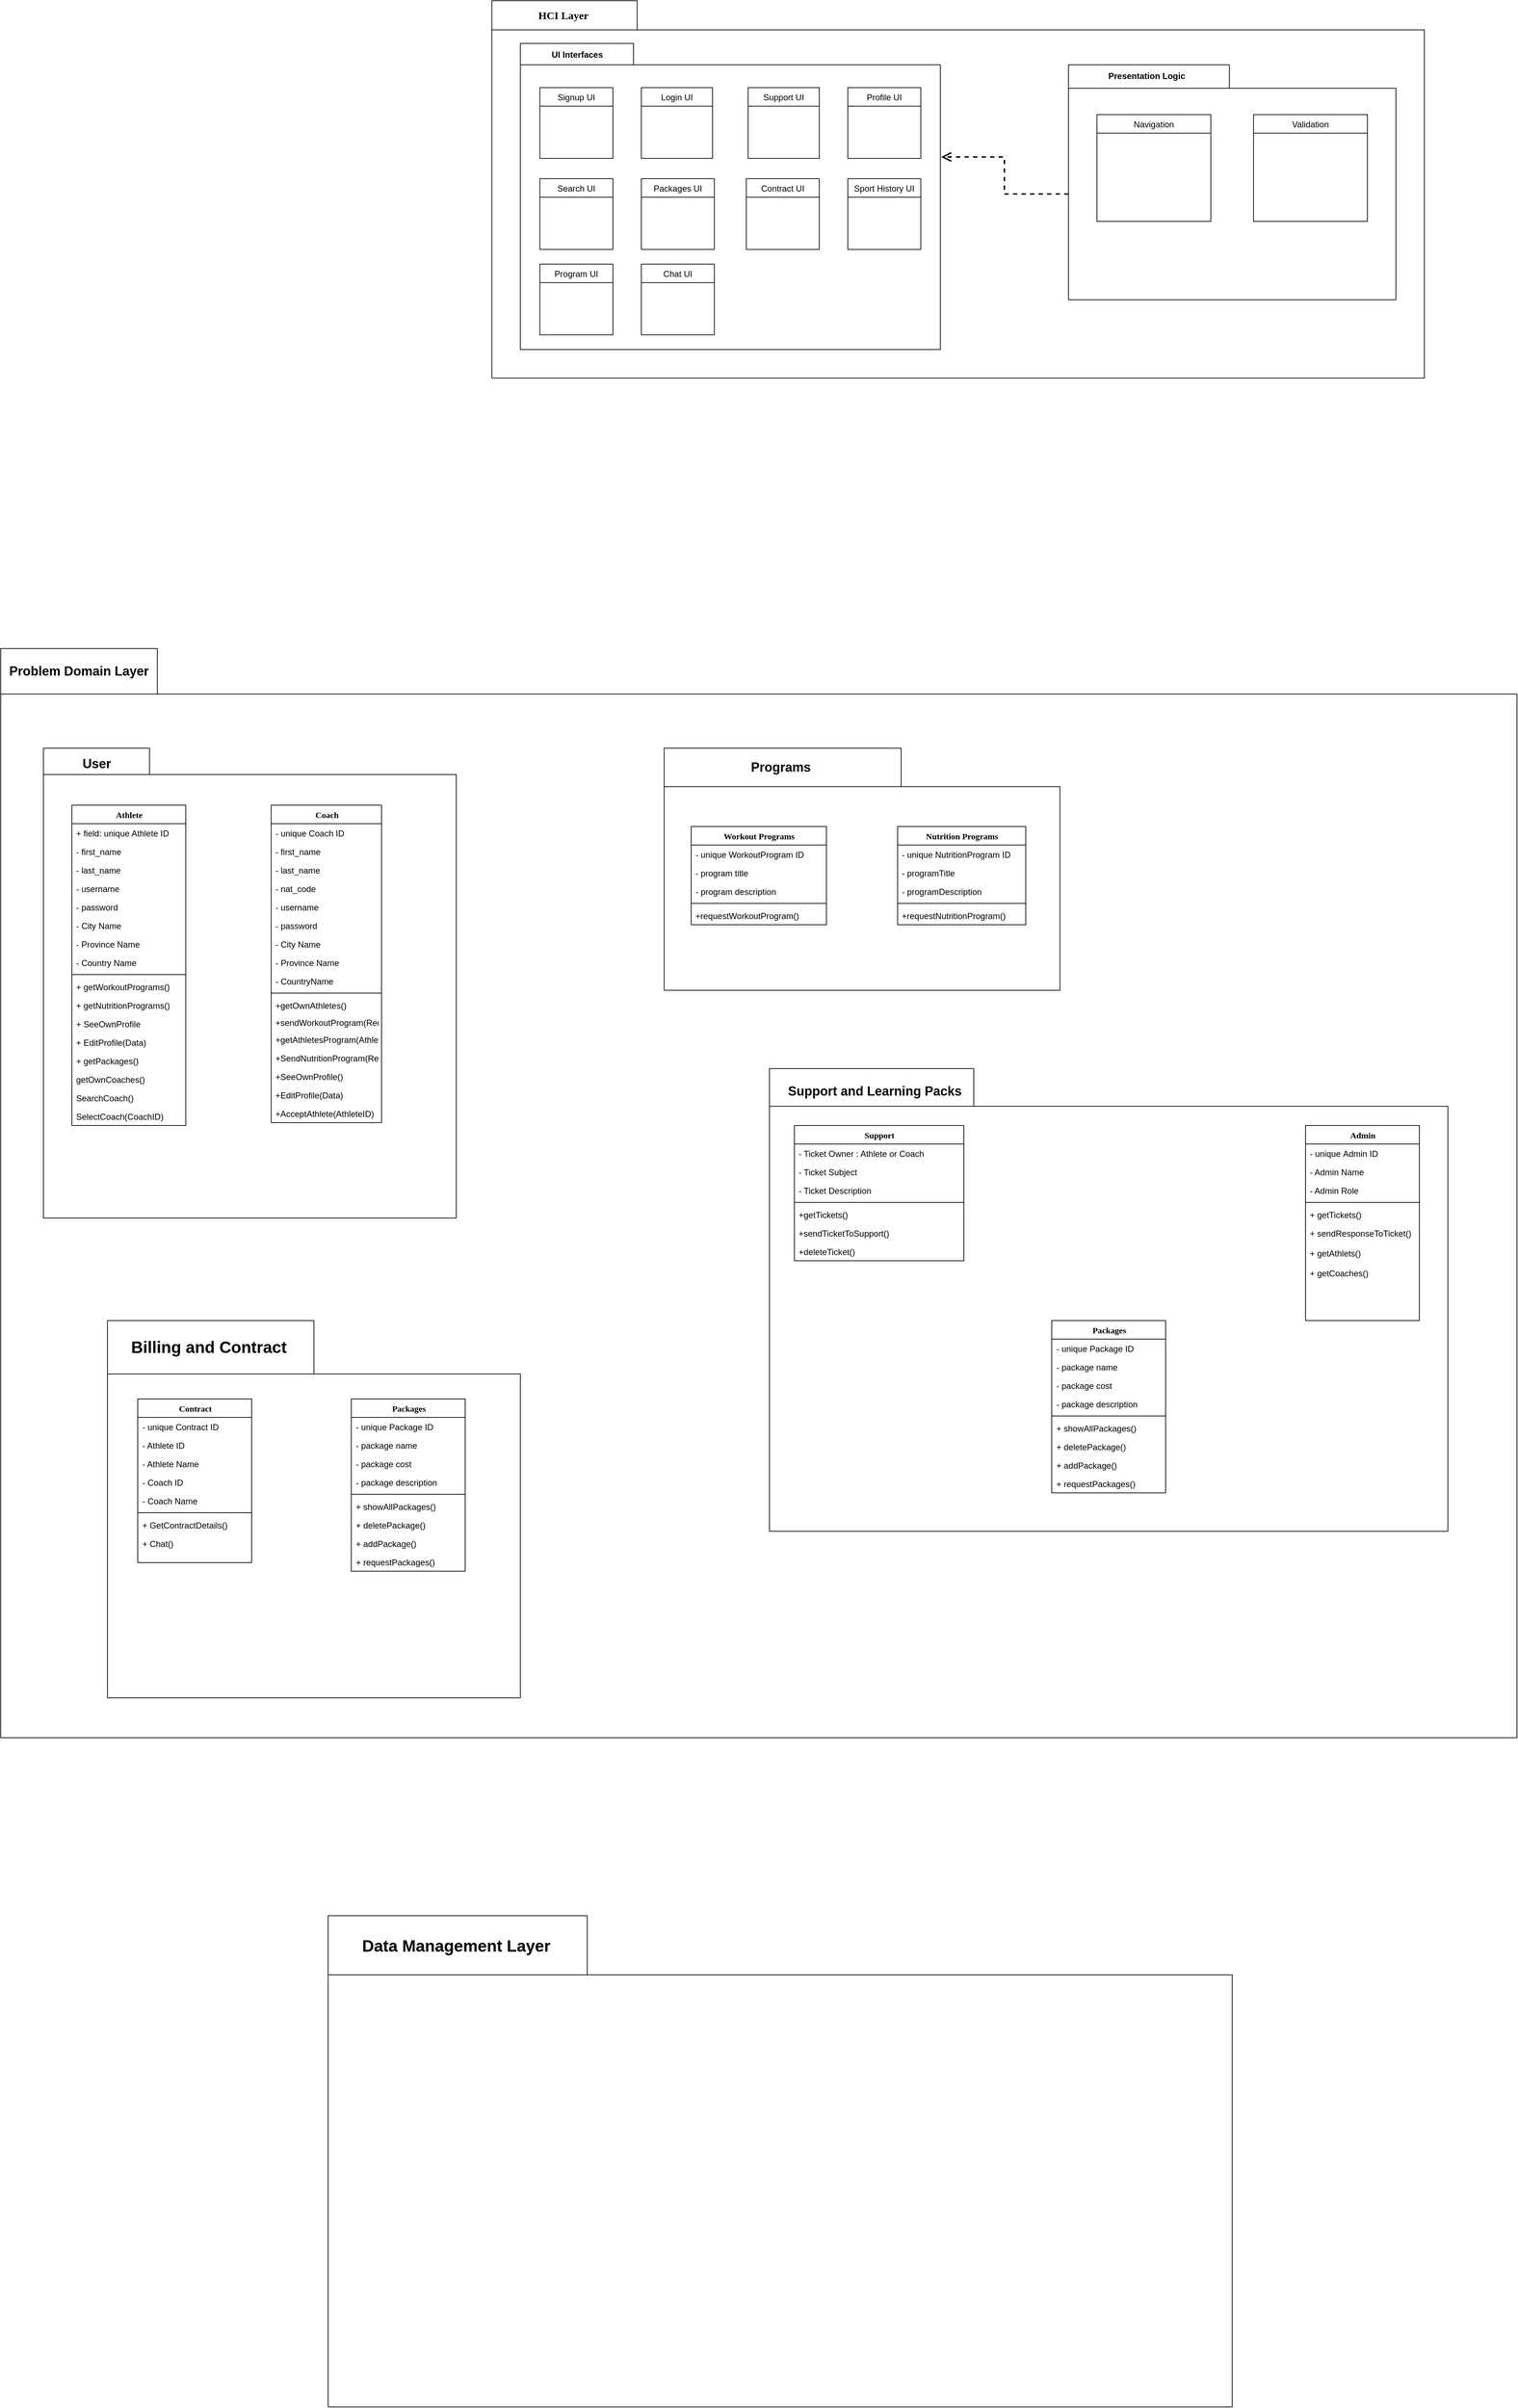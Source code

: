 <mxfile version="12.5.8" type="github">
  <diagram name="Page-1" id="b5b7bab2-c9e2-2cf4-8b2a-24fd1a2a6d21">
    <mxGraphModel dx="2076" dy="2265" grid="1" gridSize="10" guides="1" tooltips="1" connect="1" arrows="1" fold="1" page="1" pageScale="1" pageWidth="827" pageHeight="1169" background="#ffffff" math="0" shadow="0">
      <root>
        <mxCell id="0"/>
        <mxCell id="1" parent="0"/>
        <mxCell id="tYp6Sg9qTfao6b7lQUXx-10" value="" style="group" parent="1" vertex="1" connectable="0">
          <mxGeometry x="760" y="-250" width="590" height="430" as="geometry"/>
        </mxCell>
        <mxCell id="tYp6Sg9qTfao6b7lQUXx-4" value="" style="shape=folder;fontStyle=1;spacingTop=10;tabWidth=159;tabHeight=30;tabPosition=left;html=1;" parent="tYp6Sg9qTfao6b7lQUXx-10" vertex="1">
          <mxGeometry width="590" height="430" as="geometry"/>
        </mxCell>
        <mxCell id="tYp6Sg9qTfao6b7lQUXx-9" value="UI Interfaces" style="text;align=center;fontStyle=1;verticalAlign=middle;spacingLeft=3;spacingRight=3;strokeColor=none;rotatable=0;points=[[0,0.5],[1,0.5]];portConstraint=eastwest;" parent="tYp6Sg9qTfao6b7lQUXx-10" vertex="1">
          <mxGeometry width="160" height="30" as="geometry"/>
        </mxCell>
        <mxCell id="tYp6Sg9qTfao6b7lQUXx-32" value="Signup UI" style="swimlane;fontStyle=0;childLayout=stackLayout;horizontal=1;startSize=26;fillColor=none;horizontalStack=0;resizeParent=1;resizeParentMax=0;resizeLast=0;collapsible=1;marginBottom=0;" parent="tYp6Sg9qTfao6b7lQUXx-10" vertex="1">
          <mxGeometry x="27.44" y="62.121" width="102.56" height="99.394" as="geometry">
            <mxRectangle x="20" y="50" width="90" height="26" as="alternateBounds"/>
          </mxGeometry>
        </mxCell>
        <mxCell id="tYp6Sg9qTfao6b7lQUXx-38" value="Login UI" style="swimlane;fontStyle=0;childLayout=stackLayout;horizontal=1;startSize=26;fillColor=none;horizontalStack=0;resizeParent=1;resizeParentMax=0;resizeLast=0;collapsible=1;marginBottom=0;" parent="tYp6Sg9qTfao6b7lQUXx-10" vertex="1">
          <mxGeometry x="170" y="62.121" width="100" height="99.394" as="geometry">
            <mxRectangle x="20" y="50" width="90" height="26" as="alternateBounds"/>
          </mxGeometry>
        </mxCell>
        <mxCell id="tYp6Sg9qTfao6b7lQUXx-39" value="Profile UI" style="swimlane;fontStyle=0;childLayout=stackLayout;horizontal=1;startSize=26;fillColor=none;horizontalStack=0;resizeParent=1;resizeParentMax=0;resizeLast=0;collapsible=1;marginBottom=0;" parent="tYp6Sg9qTfao6b7lQUXx-10" vertex="1">
          <mxGeometry x="460" y="62.121" width="102.56" height="99.394" as="geometry">
            <mxRectangle x="20" y="50" width="90" height="26" as="alternateBounds"/>
          </mxGeometry>
        </mxCell>
        <mxCell id="tYp6Sg9qTfao6b7lQUXx-40" value="Support UI" style="swimlane;fontStyle=0;childLayout=stackLayout;horizontal=1;startSize=26;fillColor=none;horizontalStack=0;resizeParent=1;resizeParentMax=0;resizeLast=0;collapsible=1;marginBottom=0;" parent="tYp6Sg9qTfao6b7lQUXx-10" vertex="1">
          <mxGeometry x="320" y="62.121" width="100" height="99.394" as="geometry">
            <mxRectangle x="20" y="50" width="90" height="26" as="alternateBounds"/>
          </mxGeometry>
        </mxCell>
        <mxCell id="tYp6Sg9qTfao6b7lQUXx-42" value="Search UI" style="swimlane;fontStyle=0;childLayout=stackLayout;horizontal=1;startSize=26;fillColor=none;horizontalStack=0;resizeParent=1;resizeParentMax=0;resizeLast=0;collapsible=1;marginBottom=0;" parent="tYp6Sg9qTfao6b7lQUXx-10" vertex="1">
          <mxGeometry x="27.44" y="190.002" width="102.56" height="99.394" as="geometry">
            <mxRectangle x="20" y="50" width="90" height="26" as="alternateBounds"/>
          </mxGeometry>
        </mxCell>
        <mxCell id="tYp6Sg9qTfao6b7lQUXx-43" value="Packages UI" style="swimlane;fontStyle=0;childLayout=stackLayout;horizontal=1;startSize=26;fillColor=none;horizontalStack=0;resizeParent=1;resizeParentMax=0;resizeLast=0;collapsible=1;marginBottom=0;" parent="tYp6Sg9qTfao6b7lQUXx-10" vertex="1">
          <mxGeometry x="170" y="190.002" width="102.56" height="99.394" as="geometry">
            <mxRectangle x="20" y="50" width="90" height="26" as="alternateBounds"/>
          </mxGeometry>
        </mxCell>
        <mxCell id="tYp6Sg9qTfao6b7lQUXx-50" value="Contract UI" style="swimlane;fontStyle=0;childLayout=stackLayout;horizontal=1;startSize=26;fillColor=none;horizontalStack=0;resizeParent=1;resizeParentMax=0;resizeLast=0;collapsible=1;marginBottom=0;" parent="tYp6Sg9qTfao6b7lQUXx-10" vertex="1">
          <mxGeometry x="317.44" y="190.002" width="102.56" height="99.394" as="geometry">
            <mxRectangle x="20" y="50" width="90" height="26" as="alternateBounds"/>
          </mxGeometry>
        </mxCell>
        <mxCell id="tYp6Sg9qTfao6b7lQUXx-52" value="Sport History UI" style="swimlane;fontStyle=0;childLayout=stackLayout;horizontal=1;startSize=26;fillColor=none;horizontalStack=0;resizeParent=1;resizeParentMax=0;resizeLast=0;collapsible=1;marginBottom=0;" parent="tYp6Sg9qTfao6b7lQUXx-10" vertex="1">
          <mxGeometry x="460" y="190.002" width="102.56" height="99.394" as="geometry">
            <mxRectangle x="20" y="50" width="90" height="26" as="alternateBounds"/>
          </mxGeometry>
        </mxCell>
        <mxCell id="LJv96EUOWv_tqTswNUqL-1" value="Program UI" style="swimlane;fontStyle=0;childLayout=stackLayout;horizontal=1;startSize=26;fillColor=none;horizontalStack=0;resizeParent=1;resizeParentMax=0;resizeLast=0;collapsible=1;marginBottom=0;" vertex="1" parent="tYp6Sg9qTfao6b7lQUXx-10">
          <mxGeometry x="27.44" y="310.002" width="102.56" height="99.394" as="geometry">
            <mxRectangle x="20" y="50" width="90" height="26" as="alternateBounds"/>
          </mxGeometry>
        </mxCell>
        <mxCell id="LJv96EUOWv_tqTswNUqL-2" value="Chat UI" style="swimlane;fontStyle=0;childLayout=stackLayout;horizontal=1;startSize=26;fillColor=none;horizontalStack=0;resizeParent=1;resizeParentMax=0;resizeLast=0;collapsible=1;marginBottom=0;" vertex="1" parent="tYp6Sg9qTfao6b7lQUXx-10">
          <mxGeometry x="170.0" y="310.002" width="102.56" height="99.394" as="geometry">
            <mxRectangle x="20" y="50" width="90" height="26" as="alternateBounds"/>
          </mxGeometry>
        </mxCell>
        <mxCell id="tYp6Sg9qTfao6b7lQUXx-46" value="" style="group" parent="1" vertex="1" connectable="0">
          <mxGeometry x="1530" y="-220" width="460" height="330" as="geometry"/>
        </mxCell>
        <mxCell id="tYp6Sg9qTfao6b7lQUXx-5" value="" style="shape=folder;fontStyle=1;spacingTop=10;tabWidth=226;tabHeight=33;tabPosition=left;html=1;" parent="tYp6Sg9qTfao6b7lQUXx-46" vertex="1">
          <mxGeometry width="460.0" height="330" as="geometry"/>
        </mxCell>
        <mxCell id="tYp6Sg9qTfao6b7lQUXx-45" value="Presentation Logic" style="text;align=center;fontStyle=1;verticalAlign=middle;spacingLeft=3;spacingRight=3;strokeColor=none;rotatable=0;points=[[0,0.5],[1,0.5]];portConstraint=eastwest;" parent="tYp6Sg9qTfao6b7lQUXx-46" vertex="1">
          <mxGeometry width="220" height="30" as="geometry"/>
        </mxCell>
        <mxCell id="tYp6Sg9qTfao6b7lQUXx-53" value="Navigation" style="swimlane;fontStyle=0;childLayout=stackLayout;horizontal=1;startSize=26;fillColor=none;horizontalStack=0;resizeParent=1;resizeParentMax=0;resizeLast=0;collapsible=1;marginBottom=0;" parent="tYp6Sg9qTfao6b7lQUXx-46" vertex="1">
          <mxGeometry x="40" y="70" width="160" height="150" as="geometry">
            <mxRectangle x="20" y="50" width="90" height="26" as="alternateBounds"/>
          </mxGeometry>
        </mxCell>
        <mxCell id="tYp6Sg9qTfao6b7lQUXx-54" value="Validation" style="swimlane;fontStyle=0;childLayout=stackLayout;horizontal=1;startSize=26;fillColor=none;horizontalStack=0;resizeParent=1;resizeParentMax=0;resizeLast=0;collapsible=1;marginBottom=0;" parent="tYp6Sg9qTfao6b7lQUXx-46" vertex="1">
          <mxGeometry x="260" y="70" width="160" height="150" as="geometry">
            <mxRectangle x="20" y="50" width="90" height="26" as="alternateBounds"/>
          </mxGeometry>
        </mxCell>
        <mxCell id="tYp6Sg9qTfao6b7lQUXx-49" style="edgeStyle=orthogonalEdgeStyle;rounded=0;orthogonalLoop=1;jettySize=auto;html=1;exitX=0;exitY=0;exitDx=0;exitDy=181.5;exitPerimeter=0;entryX=1.002;entryY=0.371;entryDx=0;entryDy=0;entryPerimeter=0;dashed=1;endArrow=open;endFill=0;endSize=10;strokeWidth=2;" parent="1" source="tYp6Sg9qTfao6b7lQUXx-5" target="tYp6Sg9qTfao6b7lQUXx-4" edge="1">
          <mxGeometry relative="1" as="geometry"/>
        </mxCell>
        <mxCell id="tYp6Sg9qTfao6b7lQUXx-55" value="" style="shape=folder;fontStyle=1;spacingTop=10;tabWidth=220;tabHeight=64;tabPosition=left;html=1;rounded=0;shadow=0;comic=0;labelBackgroundColor=none;strokeWidth=1;fillColor=none;fontFamily=Verdana;fontSize=10;align=center;" parent="1" vertex="1">
          <mxGeometry x="30" y="600" width="2130" height="1530" as="geometry"/>
        </mxCell>
        <mxCell id="tYp6Sg9qTfao6b7lQUXx-57" value="Problem Domain Layer" style="text;align=center;fontStyle=1;verticalAlign=middle;spacingLeft=3;spacingRight=3;strokeColor=none;rotatable=0;points=[[0,0.5],[1,0.5]];portConstraint=eastwest;fontSize=18;" parent="1" vertex="1">
          <mxGeometry x="30" y="600" width="220" height="60" as="geometry"/>
        </mxCell>
        <mxCell id="6e0c8c40b5770093-72" value="" style="shape=folder;fontStyle=1;spacingTop=10;tabWidth=204;tabHeight=41;tabPosition=left;html=1;rounded=0;shadow=0;comic=0;labelBackgroundColor=none;strokeWidth=1;fillColor=none;fontFamily=Verdana;fontSize=10;align=center;" parent="1" vertex="1">
          <mxGeometry x="720" y="-310" width="1310" height="530" as="geometry"/>
        </mxCell>
        <mxCell id="6e0c8c40b5770093-73" value="&lt;b&gt;&lt;font style=&quot;font-size: 15px&quot;&gt;HCI Layer&lt;/font&gt;&lt;/b&gt;" style="text;html=1;align=center;verticalAlign=top;spacingTop=-4;fontSize=10;fontFamily=Verdana" parent="1" vertex="1">
          <mxGeometry x="720" y="-300.667" width="200" height="28.0" as="geometry"/>
        </mxCell>
        <mxCell id="LJv96EUOWv_tqTswNUqL-40" value="" style="shape=folder;fontStyle=1;spacingTop=10;tabWidth=149;tabHeight=37;tabPosition=left;html=1;fontSize=18;" vertex="1" parent="1">
          <mxGeometry x="90" y="740" width="580" height="660" as="geometry"/>
        </mxCell>
        <mxCell id="LJv96EUOWv_tqTswNUqL-41" value="User" style="text;align=center;fontStyle=1;verticalAlign=middle;spacingLeft=3;spacingRight=3;strokeColor=none;rotatable=0;points=[[0,0.5],[1,0.5]];portConstraint=eastwest;fontSize=18;" vertex="1" parent="1">
          <mxGeometry x="90" y="740" width="150" height="40" as="geometry"/>
        </mxCell>
        <mxCell id="LJv96EUOWv_tqTswNUqL-42" value="Athlete" style="swimlane;html=1;fontStyle=1;align=center;verticalAlign=top;childLayout=stackLayout;horizontal=1;startSize=26;horizontalStack=0;resizeParent=1;resizeLast=0;collapsible=1;marginBottom=0;swimlaneFillColor=#ffffff;rounded=0;shadow=0;comic=0;labelBackgroundColor=none;strokeWidth=1;fillColor=none;fontFamily=Verdana;fontSize=12" vertex="1" parent="1">
          <mxGeometry x="130" y="820" width="160" height="450" as="geometry"/>
        </mxCell>
        <mxCell id="LJv96EUOWv_tqTswNUqL-43" value="+ field: unique Athlete ID" style="text;html=1;strokeColor=none;fillColor=none;align=left;verticalAlign=top;spacingLeft=4;spacingRight=4;whiteSpace=wrap;overflow=hidden;rotatable=0;points=[[0,0.5],[1,0.5]];portConstraint=eastwest;" vertex="1" parent="LJv96EUOWv_tqTswNUqL-42">
          <mxGeometry y="26" width="160" height="26" as="geometry"/>
        </mxCell>
        <mxCell id="LJv96EUOWv_tqTswNUqL-44" value="- first_name" style="text;html=1;strokeColor=none;fillColor=none;align=left;verticalAlign=top;spacingLeft=4;spacingRight=4;whiteSpace=wrap;overflow=hidden;rotatable=0;points=[[0,0.5],[1,0.5]];portConstraint=eastwest;" vertex="1" parent="LJv96EUOWv_tqTswNUqL-42">
          <mxGeometry y="52" width="160" height="26" as="geometry"/>
        </mxCell>
        <mxCell id="LJv96EUOWv_tqTswNUqL-45" value="- last_name" style="text;html=1;strokeColor=none;fillColor=none;align=left;verticalAlign=top;spacingLeft=4;spacingRight=4;whiteSpace=wrap;overflow=hidden;rotatable=0;points=[[0,0.5],[1,0.5]];portConstraint=eastwest;" vertex="1" parent="LJv96EUOWv_tqTswNUqL-42">
          <mxGeometry y="78" width="160" height="26" as="geometry"/>
        </mxCell>
        <mxCell id="LJv96EUOWv_tqTswNUqL-46" value="- username" style="text;html=1;strokeColor=none;fillColor=none;align=left;verticalAlign=top;spacingLeft=4;spacingRight=4;whiteSpace=wrap;overflow=hidden;rotatable=0;points=[[0,0.5],[1,0.5]];portConstraint=eastwest;" vertex="1" parent="LJv96EUOWv_tqTswNUqL-42">
          <mxGeometry y="104" width="160" height="26" as="geometry"/>
        </mxCell>
        <mxCell id="LJv96EUOWv_tqTswNUqL-47" value="- password" style="text;html=1;strokeColor=none;fillColor=none;align=left;verticalAlign=top;spacingLeft=4;spacingRight=4;whiteSpace=wrap;overflow=hidden;rotatable=0;points=[[0,0.5],[1,0.5]];portConstraint=eastwest;" vertex="1" parent="LJv96EUOWv_tqTswNUqL-42">
          <mxGeometry y="130" width="160" height="26" as="geometry"/>
        </mxCell>
        <mxCell id="LJv96EUOWv_tqTswNUqL-48" value="- City Name" style="text;html=1;strokeColor=none;fillColor=none;align=left;verticalAlign=top;spacingLeft=4;spacingRight=4;whiteSpace=wrap;overflow=hidden;rotatable=0;points=[[0,0.5],[1,0.5]];portConstraint=eastwest;" vertex="1" parent="LJv96EUOWv_tqTswNUqL-42">
          <mxGeometry y="156" width="160" height="26" as="geometry"/>
        </mxCell>
        <mxCell id="LJv96EUOWv_tqTswNUqL-49" value="- Province Name" style="text;html=1;strokeColor=none;fillColor=none;align=left;verticalAlign=top;spacingLeft=4;spacingRight=4;whiteSpace=wrap;overflow=hidden;rotatable=0;points=[[0,0.5],[1,0.5]];portConstraint=eastwest;" vertex="1" parent="LJv96EUOWv_tqTswNUqL-42">
          <mxGeometry y="182" width="160" height="26" as="geometry"/>
        </mxCell>
        <mxCell id="LJv96EUOWv_tqTswNUqL-50" value="- Country Name" style="text;html=1;strokeColor=none;fillColor=none;align=left;verticalAlign=top;spacingLeft=4;spacingRight=4;whiteSpace=wrap;overflow=hidden;rotatable=0;points=[[0,0.5],[1,0.5]];portConstraint=eastwest;" vertex="1" parent="LJv96EUOWv_tqTswNUqL-42">
          <mxGeometry y="208" width="160" height="26" as="geometry"/>
        </mxCell>
        <mxCell id="LJv96EUOWv_tqTswNUqL-51" value="" style="line;html=1;strokeWidth=1;fillColor=none;align=left;verticalAlign=middle;spacingTop=-1;spacingLeft=3;spacingRight=3;rotatable=0;labelPosition=right;points=[];portConstraint=eastwest;" vertex="1" parent="LJv96EUOWv_tqTswNUqL-42">
          <mxGeometry y="234" width="160" height="8" as="geometry"/>
        </mxCell>
        <mxCell id="LJv96EUOWv_tqTswNUqL-52" value="+ getWorkoutPrograms()" style="text;html=1;strokeColor=none;fillColor=none;align=left;verticalAlign=top;spacingLeft=4;spacingRight=4;whiteSpace=wrap;overflow=hidden;rotatable=0;points=[[0,0.5],[1,0.5]];portConstraint=eastwest;" vertex="1" parent="LJv96EUOWv_tqTswNUqL-42">
          <mxGeometry y="242" width="160" height="26" as="geometry"/>
        </mxCell>
        <mxCell id="LJv96EUOWv_tqTswNUqL-53" value="+ getNutritionPrograms()" style="text;html=1;strokeColor=none;fillColor=none;align=left;verticalAlign=top;spacingLeft=4;spacingRight=4;whiteSpace=wrap;overflow=hidden;rotatable=0;points=[[0,0.5],[1,0.5]];portConstraint=eastwest;" vertex="1" parent="LJv96EUOWv_tqTswNUqL-42">
          <mxGeometry y="268" width="160" height="26" as="geometry"/>
        </mxCell>
        <mxCell id="LJv96EUOWv_tqTswNUqL-54" value="+ SeeOwnProfile" style="text;html=1;strokeColor=none;fillColor=none;align=left;verticalAlign=top;spacingLeft=4;spacingRight=4;whiteSpace=wrap;overflow=hidden;rotatable=0;points=[[0,0.5],[1,0.5]];portConstraint=eastwest;" vertex="1" parent="LJv96EUOWv_tqTswNUqL-42">
          <mxGeometry y="294" width="160" height="26" as="geometry"/>
        </mxCell>
        <mxCell id="LJv96EUOWv_tqTswNUqL-55" value="+ EditProfile(Data)" style="text;html=1;strokeColor=none;fillColor=none;align=left;verticalAlign=top;spacingLeft=4;spacingRight=4;whiteSpace=wrap;overflow=hidden;rotatable=0;points=[[0,0.5],[1,0.5]];portConstraint=eastwest;" vertex="1" parent="LJv96EUOWv_tqTswNUqL-42">
          <mxGeometry y="320" width="160" height="26" as="geometry"/>
        </mxCell>
        <mxCell id="LJv96EUOWv_tqTswNUqL-56" value="+ getPackages()" style="text;html=1;strokeColor=none;fillColor=none;align=left;verticalAlign=top;spacingLeft=4;spacingRight=4;whiteSpace=wrap;overflow=hidden;rotatable=0;points=[[0,0.5],[1,0.5]];portConstraint=eastwest;" vertex="1" parent="LJv96EUOWv_tqTswNUqL-42">
          <mxGeometry y="346" width="160" height="26" as="geometry"/>
        </mxCell>
        <mxCell id="LJv96EUOWv_tqTswNUqL-57" value="getOwnCoaches()" style="text;html=1;strokeColor=none;fillColor=none;align=left;verticalAlign=top;spacingLeft=4;spacingRight=4;whiteSpace=wrap;overflow=hidden;rotatable=0;points=[[0,0.5],[1,0.5]];portConstraint=eastwest;" vertex="1" parent="LJv96EUOWv_tqTswNUqL-42">
          <mxGeometry y="372" width="160" height="26" as="geometry"/>
        </mxCell>
        <mxCell id="LJv96EUOWv_tqTswNUqL-58" value="SearchCoach()" style="text;html=1;strokeColor=none;fillColor=none;align=left;verticalAlign=top;spacingLeft=4;spacingRight=4;whiteSpace=wrap;overflow=hidden;rotatable=0;points=[[0,0.5],[1,0.5]];portConstraint=eastwest;" vertex="1" parent="LJv96EUOWv_tqTswNUqL-42">
          <mxGeometry y="398" width="160" height="26" as="geometry"/>
        </mxCell>
        <mxCell id="LJv96EUOWv_tqTswNUqL-59" value="SelectCoach(CoachID)" style="text;html=1;strokeColor=none;fillColor=none;align=left;verticalAlign=top;spacingLeft=4;spacingRight=4;whiteSpace=wrap;overflow=hidden;rotatable=0;points=[[0,0.5],[1,0.5]];portConstraint=eastwest;" vertex="1" parent="LJv96EUOWv_tqTswNUqL-42">
          <mxGeometry y="424" width="160" height="26" as="geometry"/>
        </mxCell>
        <mxCell id="LJv96EUOWv_tqTswNUqL-60" value="Coach" style="swimlane;html=1;fontStyle=1;align=center;verticalAlign=top;childLayout=stackLayout;horizontal=1;startSize=26;horizontalStack=0;resizeParent=1;resizeLast=0;collapsible=1;marginBottom=0;swimlaneFillColor=#ffffff;rounded=0;shadow=0;comic=0;labelBackgroundColor=none;strokeWidth=1;fillColor=none;fontFamily=Verdana;fontSize=12" vertex="1" parent="1">
          <mxGeometry x="410" y="820" width="155" height="446" as="geometry"/>
        </mxCell>
        <mxCell id="LJv96EUOWv_tqTswNUqL-61" value="- unique Coach ID" style="text;html=1;strokeColor=none;fillColor=none;align=left;verticalAlign=top;spacingLeft=4;spacingRight=4;whiteSpace=wrap;overflow=hidden;rotatable=0;points=[[0,0.5],[1,0.5]];portConstraint=eastwest;" vertex="1" parent="LJv96EUOWv_tqTswNUqL-60">
          <mxGeometry y="26" width="155" height="26" as="geometry"/>
        </mxCell>
        <mxCell id="LJv96EUOWv_tqTswNUqL-62" value="- first_name" style="text;html=1;strokeColor=none;fillColor=none;align=left;verticalAlign=top;spacingLeft=4;spacingRight=4;whiteSpace=wrap;overflow=hidden;rotatable=0;points=[[0,0.5],[1,0.5]];portConstraint=eastwest;" vertex="1" parent="LJv96EUOWv_tqTswNUqL-60">
          <mxGeometry y="52" width="155" height="26" as="geometry"/>
        </mxCell>
        <mxCell id="LJv96EUOWv_tqTswNUqL-63" value="- last_name" style="text;html=1;strokeColor=none;fillColor=none;align=left;verticalAlign=top;spacingLeft=4;spacingRight=4;whiteSpace=wrap;overflow=hidden;rotatable=0;points=[[0,0.5],[1,0.5]];portConstraint=eastwest;" vertex="1" parent="LJv96EUOWv_tqTswNUqL-60">
          <mxGeometry y="78" width="155" height="26" as="geometry"/>
        </mxCell>
        <mxCell id="LJv96EUOWv_tqTswNUqL-64" value="- nat_code" style="text;html=1;strokeColor=none;fillColor=none;align=left;verticalAlign=top;spacingLeft=4;spacingRight=4;whiteSpace=wrap;overflow=hidden;rotatable=0;points=[[0,0.5],[1,0.5]];portConstraint=eastwest;" vertex="1" parent="LJv96EUOWv_tqTswNUqL-60">
          <mxGeometry y="104" width="155" height="26" as="geometry"/>
        </mxCell>
        <mxCell id="LJv96EUOWv_tqTswNUqL-65" value="- username" style="text;html=1;strokeColor=none;fillColor=none;align=left;verticalAlign=top;spacingLeft=4;spacingRight=4;whiteSpace=wrap;overflow=hidden;rotatable=0;points=[[0,0.5],[1,0.5]];portConstraint=eastwest;" vertex="1" parent="LJv96EUOWv_tqTswNUqL-60">
          <mxGeometry y="130" width="155" height="26" as="geometry"/>
        </mxCell>
        <mxCell id="LJv96EUOWv_tqTswNUqL-66" value="- password" style="text;html=1;strokeColor=none;fillColor=none;align=left;verticalAlign=top;spacingLeft=4;spacingRight=4;whiteSpace=wrap;overflow=hidden;rotatable=0;points=[[0,0.5],[1,0.5]];portConstraint=eastwest;" vertex="1" parent="LJv96EUOWv_tqTswNUqL-60">
          <mxGeometry y="156" width="155" height="26" as="geometry"/>
        </mxCell>
        <mxCell id="LJv96EUOWv_tqTswNUqL-67" value="- City Name" style="text;html=1;strokeColor=none;fillColor=none;align=left;verticalAlign=top;spacingLeft=4;spacingRight=4;whiteSpace=wrap;overflow=hidden;rotatable=0;points=[[0,0.5],[1,0.5]];portConstraint=eastwest;" vertex="1" parent="LJv96EUOWv_tqTswNUqL-60">
          <mxGeometry y="182" width="155" height="26" as="geometry"/>
        </mxCell>
        <mxCell id="LJv96EUOWv_tqTswNUqL-68" value="- Province Name" style="text;html=1;strokeColor=none;fillColor=none;align=left;verticalAlign=top;spacingLeft=4;spacingRight=4;whiteSpace=wrap;overflow=hidden;rotatable=0;points=[[0,0.5],[1,0.5]];portConstraint=eastwest;" vertex="1" parent="LJv96EUOWv_tqTswNUqL-60">
          <mxGeometry y="208" width="155" height="26" as="geometry"/>
        </mxCell>
        <mxCell id="LJv96EUOWv_tqTswNUqL-69" value="- CountryName" style="text;html=1;strokeColor=none;fillColor=none;align=left;verticalAlign=top;spacingLeft=4;spacingRight=4;whiteSpace=wrap;overflow=hidden;rotatable=0;points=[[0,0.5],[1,0.5]];portConstraint=eastwest;" vertex="1" parent="LJv96EUOWv_tqTswNUqL-60">
          <mxGeometry y="234" width="155" height="26" as="geometry"/>
        </mxCell>
        <mxCell id="LJv96EUOWv_tqTswNUqL-70" value="" style="line;html=1;strokeWidth=1;fillColor=none;align=left;verticalAlign=middle;spacingTop=-1;spacingLeft=3;spacingRight=3;rotatable=0;labelPosition=right;points=[];portConstraint=eastwest;" vertex="1" parent="LJv96EUOWv_tqTswNUqL-60">
          <mxGeometry y="260" width="155" height="8" as="geometry"/>
        </mxCell>
        <mxCell id="LJv96EUOWv_tqTswNUqL-71" value="+getOwnAthletes()" style="text;html=1;strokeColor=none;fillColor=none;align=left;verticalAlign=top;spacingLeft=4;spacingRight=4;whiteSpace=wrap;overflow=hidden;rotatable=0;points=[[0,0.5],[1,0.5]];portConstraint=eastwest;" vertex="1" parent="LJv96EUOWv_tqTswNUqL-60">
          <mxGeometry y="268" width="155" height="24" as="geometry"/>
        </mxCell>
        <mxCell id="LJv96EUOWv_tqTswNUqL-72" value="+sendWorkoutProgram(RequestID)" style="text;html=1;strokeColor=none;fillColor=none;align=left;verticalAlign=top;spacingLeft=4;spacingRight=4;whiteSpace=wrap;overflow=hidden;rotatable=0;points=[[0,0.5],[1,0.5]];portConstraint=eastwest;" vertex="1" parent="LJv96EUOWv_tqTswNUqL-60">
          <mxGeometry y="292" width="155" height="24" as="geometry"/>
        </mxCell>
        <mxCell id="LJv96EUOWv_tqTswNUqL-73" value="+getAthletesProgram(AthleteID)" style="text;html=1;strokeColor=none;fillColor=none;align=left;verticalAlign=top;spacingLeft=4;spacingRight=4;whiteSpace=wrap;overflow=hidden;rotatable=0;points=[[0,0.5],[1,0.5]];portConstraint=eastwest;" vertex="1" parent="LJv96EUOWv_tqTswNUqL-60">
          <mxGeometry y="316" width="155" height="26" as="geometry"/>
        </mxCell>
        <mxCell id="LJv96EUOWv_tqTswNUqL-74" value="+SendNutritionProgram(RequestID)" style="text;html=1;strokeColor=none;fillColor=none;align=left;verticalAlign=top;spacingLeft=4;spacingRight=4;whiteSpace=wrap;overflow=hidden;rotatable=0;points=[[0,0.5],[1,0.5]];portConstraint=eastwest;" vertex="1" parent="LJv96EUOWv_tqTswNUqL-60">
          <mxGeometry y="342" width="155" height="26" as="geometry"/>
        </mxCell>
        <mxCell id="LJv96EUOWv_tqTswNUqL-75" value="+SeeOwnProfile()" style="text;html=1;strokeColor=none;fillColor=none;align=left;verticalAlign=top;spacingLeft=4;spacingRight=4;whiteSpace=wrap;overflow=hidden;rotatable=0;points=[[0,0.5],[1,0.5]];portConstraint=eastwest;" vertex="1" parent="LJv96EUOWv_tqTswNUqL-60">
          <mxGeometry y="368" width="155" height="26" as="geometry"/>
        </mxCell>
        <mxCell id="LJv96EUOWv_tqTswNUqL-76" value="+EditProfile(Data)" style="text;html=1;strokeColor=none;fillColor=none;align=left;verticalAlign=top;spacingLeft=4;spacingRight=4;whiteSpace=wrap;overflow=hidden;rotatable=0;points=[[0,0.5],[1,0.5]];portConstraint=eastwest;" vertex="1" parent="LJv96EUOWv_tqTswNUqL-60">
          <mxGeometry y="394" width="155" height="26" as="geometry"/>
        </mxCell>
        <mxCell id="LJv96EUOWv_tqTswNUqL-77" value="+AcceptAthlete(AthleteID)" style="text;html=1;strokeColor=none;fillColor=none;align=left;verticalAlign=top;spacingLeft=4;spacingRight=4;whiteSpace=wrap;overflow=hidden;rotatable=0;points=[[0,0.5],[1,0.5]];portConstraint=eastwest;" vertex="1" parent="LJv96EUOWv_tqTswNUqL-60">
          <mxGeometry y="420" width="155" height="26" as="geometry"/>
        </mxCell>
        <mxCell id="LJv96EUOWv_tqTswNUqL-78" value="" style="shape=folder;fontStyle=1;spacingTop=10;tabWidth=333;tabHeight=54;tabPosition=left;html=1;fontSize=18;" vertex="1" parent="1">
          <mxGeometry x="962" y="740" width="556" height="340" as="geometry"/>
        </mxCell>
        <mxCell id="LJv96EUOWv_tqTswNUqL-79" value="Programs" style="text;align=center;fontStyle=1;verticalAlign=middle;spacingLeft=3;spacingRight=3;strokeColor=none;rotatable=0;points=[[0,0.5],[1,0.5]];portConstraint=eastwest;fontSize=18;" vertex="1" parent="1">
          <mxGeometry x="962" y="740" width="328" height="50" as="geometry"/>
        </mxCell>
        <mxCell id="LJv96EUOWv_tqTswNUqL-80" value="Workout Programs" style="swimlane;html=1;fontStyle=1;align=center;verticalAlign=top;childLayout=stackLayout;horizontal=1;startSize=26;horizontalStack=0;resizeParent=1;resizeLast=0;collapsible=1;marginBottom=0;swimlaneFillColor=#ffffff;rounded=0;shadow=0;comic=0;labelBackgroundColor=none;strokeWidth=1;fillColor=none;fontFamily=Verdana;fontSize=12" vertex="1" parent="1">
          <mxGeometry x="1000" y="850" width="190" height="138" as="geometry"/>
        </mxCell>
        <mxCell id="LJv96EUOWv_tqTswNUqL-81" value="- unique&amp;nbsp;WorkoutProgram ID" style="text;html=1;strokeColor=none;fillColor=none;align=left;verticalAlign=top;spacingLeft=4;spacingRight=4;whiteSpace=wrap;overflow=hidden;rotatable=0;points=[[0,0.5],[1,0.5]];portConstraint=eastwest;" vertex="1" parent="LJv96EUOWv_tqTswNUqL-80">
          <mxGeometry y="26" width="190" height="26" as="geometry"/>
        </mxCell>
        <mxCell id="LJv96EUOWv_tqTswNUqL-82" value="- program title" style="text;html=1;strokeColor=none;fillColor=none;align=left;verticalAlign=top;spacingLeft=4;spacingRight=4;whiteSpace=wrap;overflow=hidden;rotatable=0;points=[[0,0.5],[1,0.5]];portConstraint=eastwest;" vertex="1" parent="LJv96EUOWv_tqTswNUqL-80">
          <mxGeometry y="52" width="190" height="26" as="geometry"/>
        </mxCell>
        <mxCell id="LJv96EUOWv_tqTswNUqL-83" value="- program description" style="text;html=1;strokeColor=none;fillColor=none;align=left;verticalAlign=top;spacingLeft=4;spacingRight=4;whiteSpace=wrap;overflow=hidden;rotatable=0;points=[[0,0.5],[1,0.5]];portConstraint=eastwest;" vertex="1" parent="LJv96EUOWv_tqTswNUqL-80">
          <mxGeometry y="78" width="190" height="26" as="geometry"/>
        </mxCell>
        <mxCell id="LJv96EUOWv_tqTswNUqL-84" value="" style="line;html=1;strokeWidth=1;fillColor=none;align=left;verticalAlign=middle;spacingTop=-1;spacingLeft=3;spacingRight=3;rotatable=0;labelPosition=right;points=[];portConstraint=eastwest;" vertex="1" parent="LJv96EUOWv_tqTswNUqL-80">
          <mxGeometry y="104" width="190" height="8" as="geometry"/>
        </mxCell>
        <mxCell id="LJv96EUOWv_tqTswNUqL-85" value="+requestWorkoutProgram()" style="text;html=1;strokeColor=none;fillColor=none;align=left;verticalAlign=top;spacingLeft=4;spacingRight=4;whiteSpace=wrap;overflow=hidden;rotatable=0;points=[[0,0.5],[1,0.5]];portConstraint=eastwest;" vertex="1" parent="LJv96EUOWv_tqTswNUqL-80">
          <mxGeometry y="112" width="190" height="26" as="geometry"/>
        </mxCell>
        <mxCell id="LJv96EUOWv_tqTswNUqL-86" value="Nutrition Programs" style="swimlane;html=1;fontStyle=1;align=center;verticalAlign=top;childLayout=stackLayout;horizontal=1;startSize=26;horizontalStack=0;resizeParent=1;resizeLast=0;collapsible=1;marginBottom=0;swimlaneFillColor=#ffffff;rounded=0;shadow=0;comic=0;labelBackgroundColor=none;strokeWidth=1;fillColor=none;fontFamily=Verdana;fontSize=12" vertex="1" parent="1">
          <mxGeometry x="1290" y="850" width="180" height="138" as="geometry"/>
        </mxCell>
        <mxCell id="LJv96EUOWv_tqTswNUqL-87" value="- unique NutritionProgram ID" style="text;html=1;strokeColor=none;fillColor=none;align=left;verticalAlign=top;spacingLeft=4;spacingRight=4;whiteSpace=wrap;overflow=hidden;rotatable=0;points=[[0,0.5],[1,0.5]];portConstraint=eastwest;" vertex="1" parent="LJv96EUOWv_tqTswNUqL-86">
          <mxGeometry y="26" width="180" height="26" as="geometry"/>
        </mxCell>
        <mxCell id="LJv96EUOWv_tqTswNUqL-88" value="- programTitle" style="text;html=1;strokeColor=none;fillColor=none;align=left;verticalAlign=top;spacingLeft=4;spacingRight=4;whiteSpace=wrap;overflow=hidden;rotatable=0;points=[[0,0.5],[1,0.5]];portConstraint=eastwest;" vertex="1" parent="LJv96EUOWv_tqTswNUqL-86">
          <mxGeometry y="52" width="180" height="26" as="geometry"/>
        </mxCell>
        <mxCell id="LJv96EUOWv_tqTswNUqL-89" value="- programDescription" style="text;html=1;strokeColor=none;fillColor=none;align=left;verticalAlign=top;spacingLeft=4;spacingRight=4;whiteSpace=wrap;overflow=hidden;rotatable=0;points=[[0,0.5],[1,0.5]];portConstraint=eastwest;" vertex="1" parent="LJv96EUOWv_tqTswNUqL-86">
          <mxGeometry y="78" width="180" height="26" as="geometry"/>
        </mxCell>
        <mxCell id="LJv96EUOWv_tqTswNUqL-90" value="" style="line;html=1;strokeWidth=1;fillColor=none;align=left;verticalAlign=middle;spacingTop=-1;spacingLeft=3;spacingRight=3;rotatable=0;labelPosition=right;points=[];portConstraint=eastwest;" vertex="1" parent="LJv96EUOWv_tqTswNUqL-86">
          <mxGeometry y="104" width="180" height="8" as="geometry"/>
        </mxCell>
        <mxCell id="LJv96EUOWv_tqTswNUqL-91" value="+requestNutritionProgram()" style="text;html=1;strokeColor=none;fillColor=none;align=left;verticalAlign=top;spacingLeft=4;spacingRight=4;whiteSpace=wrap;overflow=hidden;rotatable=0;points=[[0,0.5],[1,0.5]];portConstraint=eastwest;" vertex="1" parent="LJv96EUOWv_tqTswNUqL-86">
          <mxGeometry y="112" width="180" height="26" as="geometry"/>
        </mxCell>
        <mxCell id="LJv96EUOWv_tqTswNUqL-92" value="" style="shape=folder;fontStyle=1;spacingTop=10;tabWidth=287;tabHeight=53;tabPosition=left;html=1;fontSize=18;" vertex="1" parent="1">
          <mxGeometry x="1110" y="1190" width="953" height="650" as="geometry"/>
        </mxCell>
        <mxCell id="LJv96EUOWv_tqTswNUqL-93" value="Support and Learning Packs" style="text;align=center;fontStyle=1;verticalAlign=middle;spacingLeft=3;spacingRight=3;strokeColor=none;rotatable=0;points=[[0,0.5],[1,0.5]];portConstraint=eastwest;fontSize=18;" vertex="1" parent="1">
          <mxGeometry x="1133" y="1200" width="250" height="40" as="geometry"/>
        </mxCell>
        <mxCell id="LJv96EUOWv_tqTswNUqL-94" value="Support" style="swimlane;html=1;fontStyle=1;align=center;verticalAlign=top;childLayout=stackLayout;horizontal=1;startSize=26;horizontalStack=0;resizeParent=1;resizeLast=0;collapsible=1;marginBottom=0;swimlaneFillColor=#ffffff;rounded=0;shadow=0;comic=0;labelBackgroundColor=none;strokeWidth=1;fillColor=none;fontFamily=Verdana;fontSize=12" vertex="1" parent="1">
          <mxGeometry x="1145" y="1270" width="238" height="190" as="geometry"/>
        </mxCell>
        <mxCell id="LJv96EUOWv_tqTswNUqL-95" value="- Ticket Owner : Athlete or Coach" style="text;html=1;strokeColor=none;fillColor=none;align=left;verticalAlign=top;spacingLeft=4;spacingRight=4;whiteSpace=wrap;overflow=hidden;rotatable=0;points=[[0,0.5],[1,0.5]];portConstraint=eastwest;" vertex="1" parent="LJv96EUOWv_tqTswNUqL-94">
          <mxGeometry y="26" width="238" height="26" as="geometry"/>
        </mxCell>
        <mxCell id="LJv96EUOWv_tqTswNUqL-96" value="- Ticket Subject" style="text;html=1;strokeColor=none;fillColor=none;align=left;verticalAlign=top;spacingLeft=4;spacingRight=4;whiteSpace=wrap;overflow=hidden;rotatable=0;points=[[0,0.5],[1,0.5]];portConstraint=eastwest;" vertex="1" parent="LJv96EUOWv_tqTswNUqL-94">
          <mxGeometry y="52" width="238" height="26" as="geometry"/>
        </mxCell>
        <mxCell id="LJv96EUOWv_tqTswNUqL-97" value="- Ticket Description" style="text;html=1;strokeColor=none;fillColor=none;align=left;verticalAlign=top;spacingLeft=4;spacingRight=4;whiteSpace=wrap;overflow=hidden;rotatable=0;points=[[0,0.5],[1,0.5]];portConstraint=eastwest;" vertex="1" parent="LJv96EUOWv_tqTswNUqL-94">
          <mxGeometry y="78" width="238" height="26" as="geometry"/>
        </mxCell>
        <mxCell id="LJv96EUOWv_tqTswNUqL-98" value="" style="line;html=1;strokeWidth=1;fillColor=none;align=left;verticalAlign=middle;spacingTop=-1;spacingLeft=3;spacingRight=3;rotatable=0;labelPosition=right;points=[];portConstraint=eastwest;" vertex="1" parent="LJv96EUOWv_tqTswNUqL-94">
          <mxGeometry y="104" width="238" height="8" as="geometry"/>
        </mxCell>
        <mxCell id="LJv96EUOWv_tqTswNUqL-99" value="+getTickets()" style="text;html=1;strokeColor=none;fillColor=none;align=left;verticalAlign=top;spacingLeft=4;spacingRight=4;whiteSpace=wrap;overflow=hidden;rotatable=0;points=[[0,0.5],[1,0.5]];portConstraint=eastwest;" vertex="1" parent="LJv96EUOWv_tqTswNUqL-94">
          <mxGeometry y="112" width="238" height="26" as="geometry"/>
        </mxCell>
        <mxCell id="LJv96EUOWv_tqTswNUqL-100" value="+sendTicketToSupport()" style="text;html=1;strokeColor=none;fillColor=none;align=left;verticalAlign=top;spacingLeft=4;spacingRight=4;whiteSpace=wrap;overflow=hidden;rotatable=0;points=[[0,0.5],[1,0.5]];portConstraint=eastwest;" vertex="1" parent="LJv96EUOWv_tqTswNUqL-94">
          <mxGeometry y="138" width="238" height="26" as="geometry"/>
        </mxCell>
        <mxCell id="LJv96EUOWv_tqTswNUqL-101" value="+deleteTicket()" style="text;html=1;strokeColor=none;fillColor=none;align=left;verticalAlign=top;spacingLeft=4;spacingRight=4;whiteSpace=wrap;overflow=hidden;rotatable=0;points=[[0,0.5],[1,0.5]];portConstraint=eastwest;" vertex="1" parent="LJv96EUOWv_tqTswNUqL-94">
          <mxGeometry y="164" width="238" height="26" as="geometry"/>
        </mxCell>
        <mxCell id="LJv96EUOWv_tqTswNUqL-102" value="Admin" style="swimlane;html=1;fontStyle=1;align=center;verticalAlign=top;childLayout=stackLayout;horizontal=1;startSize=26;horizontalStack=0;resizeParent=1;resizeLast=0;collapsible=1;marginBottom=0;swimlaneFillColor=#ffffff;rounded=0;shadow=0;comic=0;labelBackgroundColor=none;strokeWidth=1;fillColor=none;fontFamily=Verdana;fontSize=12" vertex="1" parent="1">
          <mxGeometry x="1863" y="1270" width="160" height="274" as="geometry"/>
        </mxCell>
        <mxCell id="LJv96EUOWv_tqTswNUqL-103" value="- unique&amp;nbsp;Admin ID" style="text;html=1;strokeColor=none;fillColor=none;align=left;verticalAlign=top;spacingLeft=4;spacingRight=4;whiteSpace=wrap;overflow=hidden;rotatable=0;points=[[0,0.5],[1,0.5]];portConstraint=eastwest;" vertex="1" parent="LJv96EUOWv_tqTswNUqL-102">
          <mxGeometry y="26" width="160" height="26" as="geometry"/>
        </mxCell>
        <mxCell id="LJv96EUOWv_tqTswNUqL-104" value="- Admin Name" style="text;html=1;strokeColor=none;fillColor=none;align=left;verticalAlign=top;spacingLeft=4;spacingRight=4;whiteSpace=wrap;overflow=hidden;rotatable=0;points=[[0,0.5],[1,0.5]];portConstraint=eastwest;" vertex="1" parent="LJv96EUOWv_tqTswNUqL-102">
          <mxGeometry y="52" width="160" height="26" as="geometry"/>
        </mxCell>
        <mxCell id="LJv96EUOWv_tqTswNUqL-105" value="- Admin Role" style="text;html=1;strokeColor=none;fillColor=none;align=left;verticalAlign=top;spacingLeft=4;spacingRight=4;whiteSpace=wrap;overflow=hidden;rotatable=0;points=[[0,0.5],[1,0.5]];portConstraint=eastwest;" vertex="1" parent="LJv96EUOWv_tqTswNUqL-102">
          <mxGeometry y="78" width="160" height="26" as="geometry"/>
        </mxCell>
        <mxCell id="LJv96EUOWv_tqTswNUqL-106" value="" style="line;html=1;strokeWidth=1;fillColor=none;align=left;verticalAlign=middle;spacingTop=-1;spacingLeft=3;spacingRight=3;rotatable=0;labelPosition=right;points=[];portConstraint=eastwest;" vertex="1" parent="LJv96EUOWv_tqTswNUqL-102">
          <mxGeometry y="104" width="160" height="8" as="geometry"/>
        </mxCell>
        <mxCell id="LJv96EUOWv_tqTswNUqL-107" value="+ getTickets()" style="text;html=1;strokeColor=none;fillColor=none;align=left;verticalAlign=top;spacingLeft=4;spacingRight=4;whiteSpace=wrap;overflow=hidden;rotatable=0;points=[[0,0.5],[1,0.5]];portConstraint=eastwest;" vertex="1" parent="LJv96EUOWv_tqTswNUqL-102">
          <mxGeometry y="112" width="160" height="26" as="geometry"/>
        </mxCell>
        <mxCell id="LJv96EUOWv_tqTswNUqL-108" value="+ sendResponseToTicket()" style="text;html=1;strokeColor=none;fillColor=none;align=left;verticalAlign=top;spacingLeft=4;spacingRight=4;whiteSpace=wrap;overflow=hidden;rotatable=0;points=[[0,0.5],[1,0.5]];portConstraint=eastwest;" vertex="1" parent="LJv96EUOWv_tqTswNUqL-102">
          <mxGeometry y="138" width="160" height="28" as="geometry"/>
        </mxCell>
        <mxCell id="LJv96EUOWv_tqTswNUqL-109" value="+ getAthlets()" style="text;html=1;strokeColor=none;fillColor=none;align=left;verticalAlign=top;spacingLeft=4;spacingRight=4;whiteSpace=wrap;overflow=hidden;rotatable=0;points=[[0,0.5],[1,0.5]];portConstraint=eastwest;" vertex="1" parent="LJv96EUOWv_tqTswNUqL-102">
          <mxGeometry y="166" width="160" height="28" as="geometry"/>
        </mxCell>
        <mxCell id="LJv96EUOWv_tqTswNUqL-110" value="+ getCoaches()" style="text;html=1;strokeColor=none;fillColor=none;align=left;verticalAlign=top;spacingLeft=4;spacingRight=4;whiteSpace=wrap;overflow=hidden;rotatable=0;points=[[0,0.5],[1,0.5]];portConstraint=eastwest;" vertex="1" parent="LJv96EUOWv_tqTswNUqL-102">
          <mxGeometry y="194" width="160" height="28" as="geometry"/>
        </mxCell>
        <mxCell id="LJv96EUOWv_tqTswNUqL-111" value="Packages" style="swimlane;html=1;fontStyle=1;align=center;verticalAlign=top;childLayout=stackLayout;horizontal=1;startSize=26;horizontalStack=0;resizeParent=1;resizeLast=0;collapsible=1;marginBottom=0;swimlaneFillColor=#ffffff;rounded=0;shadow=0;comic=0;labelBackgroundColor=none;strokeWidth=1;fillColor=none;fontFamily=Verdana;fontSize=12" vertex="1" parent="1">
          <mxGeometry x="1506.5" y="1544" width="160" height="242" as="geometry"/>
        </mxCell>
        <mxCell id="LJv96EUOWv_tqTswNUqL-112" value="- unique Package ID" style="text;html=1;strokeColor=none;fillColor=none;align=left;verticalAlign=top;spacingLeft=4;spacingRight=4;whiteSpace=wrap;overflow=hidden;rotatable=0;points=[[0,0.5],[1,0.5]];portConstraint=eastwest;" vertex="1" parent="LJv96EUOWv_tqTswNUqL-111">
          <mxGeometry y="26" width="160" height="26" as="geometry"/>
        </mxCell>
        <mxCell id="LJv96EUOWv_tqTswNUqL-113" value="- package name" style="text;html=1;strokeColor=none;fillColor=none;align=left;verticalAlign=top;spacingLeft=4;spacingRight=4;whiteSpace=wrap;overflow=hidden;rotatable=0;points=[[0,0.5],[1,0.5]];portConstraint=eastwest;" vertex="1" parent="LJv96EUOWv_tqTswNUqL-111">
          <mxGeometry y="52" width="160" height="26" as="geometry"/>
        </mxCell>
        <mxCell id="LJv96EUOWv_tqTswNUqL-114" value="- package cost" style="text;html=1;strokeColor=none;fillColor=none;align=left;verticalAlign=top;spacingLeft=4;spacingRight=4;whiteSpace=wrap;overflow=hidden;rotatable=0;points=[[0,0.5],[1,0.5]];portConstraint=eastwest;" vertex="1" parent="LJv96EUOWv_tqTswNUqL-111">
          <mxGeometry y="78" width="160" height="26" as="geometry"/>
        </mxCell>
        <mxCell id="LJv96EUOWv_tqTswNUqL-115" value="- package description" style="text;html=1;strokeColor=none;fillColor=none;align=left;verticalAlign=top;spacingLeft=4;spacingRight=4;whiteSpace=wrap;overflow=hidden;rotatable=0;points=[[0,0.5],[1,0.5]];portConstraint=eastwest;" vertex="1" parent="LJv96EUOWv_tqTswNUqL-111">
          <mxGeometry y="104" width="160" height="26" as="geometry"/>
        </mxCell>
        <mxCell id="LJv96EUOWv_tqTswNUqL-116" value="" style="line;html=1;strokeWidth=1;fillColor=none;align=left;verticalAlign=middle;spacingTop=-1;spacingLeft=3;spacingRight=3;rotatable=0;labelPosition=right;points=[];portConstraint=eastwest;" vertex="1" parent="LJv96EUOWv_tqTswNUqL-111">
          <mxGeometry y="130" width="160" height="8" as="geometry"/>
        </mxCell>
        <mxCell id="LJv96EUOWv_tqTswNUqL-117" value="+ showAllPackages()" style="text;html=1;strokeColor=none;fillColor=none;align=left;verticalAlign=top;spacingLeft=4;spacingRight=4;whiteSpace=wrap;overflow=hidden;rotatable=0;points=[[0,0.5],[1,0.5]];portConstraint=eastwest;" vertex="1" parent="LJv96EUOWv_tqTswNUqL-111">
          <mxGeometry y="138" width="160" height="26" as="geometry"/>
        </mxCell>
        <mxCell id="LJv96EUOWv_tqTswNUqL-118" value="+ deletePackage()" style="text;html=1;strokeColor=none;fillColor=none;align=left;verticalAlign=top;spacingLeft=4;spacingRight=4;whiteSpace=wrap;overflow=hidden;rotatable=0;points=[[0,0.5],[1,0.5]];portConstraint=eastwest;" vertex="1" parent="LJv96EUOWv_tqTswNUqL-111">
          <mxGeometry y="164" width="160" height="26" as="geometry"/>
        </mxCell>
        <mxCell id="LJv96EUOWv_tqTswNUqL-119" value="+ addPackage()" style="text;html=1;strokeColor=none;fillColor=none;align=left;verticalAlign=top;spacingLeft=4;spacingRight=4;whiteSpace=wrap;overflow=hidden;rotatable=0;points=[[0,0.5],[1,0.5]];portConstraint=eastwest;" vertex="1" parent="LJv96EUOWv_tqTswNUqL-111">
          <mxGeometry y="190" width="160" height="26" as="geometry"/>
        </mxCell>
        <mxCell id="LJv96EUOWv_tqTswNUqL-120" value="+ requestPackages()" style="text;html=1;strokeColor=none;fillColor=none;align=left;verticalAlign=top;spacingLeft=4;spacingRight=4;whiteSpace=wrap;overflow=hidden;rotatable=0;points=[[0,0.5],[1,0.5]];portConstraint=eastwest;" vertex="1" parent="LJv96EUOWv_tqTswNUqL-111">
          <mxGeometry y="216" width="160" height="26" as="geometry"/>
        </mxCell>
        <mxCell id="LJv96EUOWv_tqTswNUqL-131" value="" style="shape=folder;fontStyle=1;spacingTop=10;tabWidth=290;tabHeight=75;tabPosition=left;html=1;fontSize=18;" vertex="1" parent="1">
          <mxGeometry x="180" y="1544" width="580" height="530" as="geometry"/>
        </mxCell>
        <mxCell id="LJv96EUOWv_tqTswNUqL-121" value="Contract" style="swimlane;html=1;fontStyle=1;align=center;verticalAlign=top;childLayout=stackLayout;horizontal=1;startSize=26;horizontalStack=0;resizeParent=1;resizeLast=0;collapsible=1;marginBottom=0;swimlaneFillColor=#ffffff;rounded=0;shadow=0;comic=0;labelBackgroundColor=none;strokeWidth=1;fillColor=none;fontFamily=Verdana;fontSize=12" vertex="1" parent="1">
          <mxGeometry x="222.5" y="1654" width="160" height="230" as="geometry"/>
        </mxCell>
        <mxCell id="LJv96EUOWv_tqTswNUqL-122" value="- unique&amp;nbsp;Contract ID" style="text;html=1;strokeColor=none;fillColor=none;align=left;verticalAlign=top;spacingLeft=4;spacingRight=4;whiteSpace=wrap;overflow=hidden;rotatable=0;points=[[0,0.5],[1,0.5]];portConstraint=eastwest;" vertex="1" parent="LJv96EUOWv_tqTswNUqL-121">
          <mxGeometry y="26" width="160" height="26" as="geometry"/>
        </mxCell>
        <mxCell id="LJv96EUOWv_tqTswNUqL-123" value="- Athlete ID" style="text;html=1;strokeColor=none;fillColor=none;align=left;verticalAlign=top;spacingLeft=4;spacingRight=4;whiteSpace=wrap;overflow=hidden;rotatable=0;points=[[0,0.5],[1,0.5]];portConstraint=eastwest;" vertex="1" parent="LJv96EUOWv_tqTswNUqL-121">
          <mxGeometry y="52" width="160" height="26" as="geometry"/>
        </mxCell>
        <mxCell id="LJv96EUOWv_tqTswNUqL-124" value="- Athlete Name" style="text;html=1;strokeColor=none;fillColor=none;align=left;verticalAlign=top;spacingLeft=4;spacingRight=4;whiteSpace=wrap;overflow=hidden;rotatable=0;points=[[0,0.5],[1,0.5]];portConstraint=eastwest;" vertex="1" parent="LJv96EUOWv_tqTswNUqL-121">
          <mxGeometry y="78" width="160" height="26" as="geometry"/>
        </mxCell>
        <mxCell id="LJv96EUOWv_tqTswNUqL-125" value="- Coach ID" style="text;html=1;strokeColor=none;fillColor=none;align=left;verticalAlign=top;spacingLeft=4;spacingRight=4;whiteSpace=wrap;overflow=hidden;rotatable=0;points=[[0,0.5],[1,0.5]];portConstraint=eastwest;" vertex="1" parent="LJv96EUOWv_tqTswNUqL-121">
          <mxGeometry y="104" width="160" height="26" as="geometry"/>
        </mxCell>
        <mxCell id="LJv96EUOWv_tqTswNUqL-126" value="- Coach Name" style="text;html=1;strokeColor=none;fillColor=none;align=left;verticalAlign=top;spacingLeft=4;spacingRight=4;whiteSpace=wrap;overflow=hidden;rotatable=0;points=[[0,0.5],[1,0.5]];portConstraint=eastwest;" vertex="1" parent="LJv96EUOWv_tqTswNUqL-121">
          <mxGeometry y="130" width="160" height="26" as="geometry"/>
        </mxCell>
        <mxCell id="LJv96EUOWv_tqTswNUqL-127" value="" style="line;html=1;strokeWidth=1;fillColor=none;align=left;verticalAlign=middle;spacingTop=-1;spacingLeft=3;spacingRight=3;rotatable=0;labelPosition=right;points=[];portConstraint=eastwest;" vertex="1" parent="LJv96EUOWv_tqTswNUqL-121">
          <mxGeometry y="156" width="160" height="8" as="geometry"/>
        </mxCell>
        <mxCell id="LJv96EUOWv_tqTswNUqL-128" value="+ GetContractDetails()" style="text;html=1;strokeColor=none;fillColor=none;align=left;verticalAlign=top;spacingLeft=4;spacingRight=4;whiteSpace=wrap;overflow=hidden;rotatable=0;points=[[0,0.5],[1,0.5]];portConstraint=eastwest;" vertex="1" parent="LJv96EUOWv_tqTswNUqL-121">
          <mxGeometry y="164" width="160" height="26" as="geometry"/>
        </mxCell>
        <mxCell id="LJv96EUOWv_tqTswNUqL-129" value="+ Chat()" style="text;html=1;strokeColor=none;fillColor=none;align=left;verticalAlign=top;spacingLeft=4;spacingRight=4;whiteSpace=wrap;overflow=hidden;rotatable=0;points=[[0,0.5],[1,0.5]];portConstraint=eastwest;" vertex="1" parent="LJv96EUOWv_tqTswNUqL-121">
          <mxGeometry y="190" width="160" height="28" as="geometry"/>
        </mxCell>
        <mxCell id="LJv96EUOWv_tqTswNUqL-133" value="Packages" style="swimlane;html=1;fontStyle=1;align=center;verticalAlign=top;childLayout=stackLayout;horizontal=1;startSize=26;horizontalStack=0;resizeParent=1;resizeLast=0;collapsible=1;marginBottom=0;swimlaneFillColor=#ffffff;rounded=0;shadow=0;comic=0;labelBackgroundColor=none;strokeWidth=1;fillColor=none;fontFamily=Verdana;fontSize=12" vertex="1" parent="1">
          <mxGeometry x="522.5" y="1654" width="160" height="242" as="geometry"/>
        </mxCell>
        <mxCell id="LJv96EUOWv_tqTswNUqL-134" value="- unique Package ID" style="text;html=1;strokeColor=none;fillColor=none;align=left;verticalAlign=top;spacingLeft=4;spacingRight=4;whiteSpace=wrap;overflow=hidden;rotatable=0;points=[[0,0.5],[1,0.5]];portConstraint=eastwest;" vertex="1" parent="LJv96EUOWv_tqTswNUqL-133">
          <mxGeometry y="26" width="160" height="26" as="geometry"/>
        </mxCell>
        <mxCell id="LJv96EUOWv_tqTswNUqL-135" value="- package name" style="text;html=1;strokeColor=none;fillColor=none;align=left;verticalAlign=top;spacingLeft=4;spacingRight=4;whiteSpace=wrap;overflow=hidden;rotatable=0;points=[[0,0.5],[1,0.5]];portConstraint=eastwest;" vertex="1" parent="LJv96EUOWv_tqTswNUqL-133">
          <mxGeometry y="52" width="160" height="26" as="geometry"/>
        </mxCell>
        <mxCell id="LJv96EUOWv_tqTswNUqL-136" value="- package cost" style="text;html=1;strokeColor=none;fillColor=none;align=left;verticalAlign=top;spacingLeft=4;spacingRight=4;whiteSpace=wrap;overflow=hidden;rotatable=0;points=[[0,0.5],[1,0.5]];portConstraint=eastwest;" vertex="1" parent="LJv96EUOWv_tqTswNUqL-133">
          <mxGeometry y="78" width="160" height="26" as="geometry"/>
        </mxCell>
        <mxCell id="LJv96EUOWv_tqTswNUqL-137" value="- package description" style="text;html=1;strokeColor=none;fillColor=none;align=left;verticalAlign=top;spacingLeft=4;spacingRight=4;whiteSpace=wrap;overflow=hidden;rotatable=0;points=[[0,0.5],[1,0.5]];portConstraint=eastwest;" vertex="1" parent="LJv96EUOWv_tqTswNUqL-133">
          <mxGeometry y="104" width="160" height="26" as="geometry"/>
        </mxCell>
        <mxCell id="LJv96EUOWv_tqTswNUqL-138" value="" style="line;html=1;strokeWidth=1;fillColor=none;align=left;verticalAlign=middle;spacingTop=-1;spacingLeft=3;spacingRight=3;rotatable=0;labelPosition=right;points=[];portConstraint=eastwest;" vertex="1" parent="LJv96EUOWv_tqTswNUqL-133">
          <mxGeometry y="130" width="160" height="8" as="geometry"/>
        </mxCell>
        <mxCell id="LJv96EUOWv_tqTswNUqL-139" value="+ showAllPackages()" style="text;html=1;strokeColor=none;fillColor=none;align=left;verticalAlign=top;spacingLeft=4;spacingRight=4;whiteSpace=wrap;overflow=hidden;rotatable=0;points=[[0,0.5],[1,0.5]];portConstraint=eastwest;" vertex="1" parent="LJv96EUOWv_tqTswNUqL-133">
          <mxGeometry y="138" width="160" height="26" as="geometry"/>
        </mxCell>
        <mxCell id="LJv96EUOWv_tqTswNUqL-140" value="+ deletePackage()" style="text;html=1;strokeColor=none;fillColor=none;align=left;verticalAlign=top;spacingLeft=4;spacingRight=4;whiteSpace=wrap;overflow=hidden;rotatable=0;points=[[0,0.5],[1,0.5]];portConstraint=eastwest;" vertex="1" parent="LJv96EUOWv_tqTswNUqL-133">
          <mxGeometry y="164" width="160" height="26" as="geometry"/>
        </mxCell>
        <mxCell id="LJv96EUOWv_tqTswNUqL-141" value="+ addPackage()" style="text;html=1;strokeColor=none;fillColor=none;align=left;verticalAlign=top;spacingLeft=4;spacingRight=4;whiteSpace=wrap;overflow=hidden;rotatable=0;points=[[0,0.5],[1,0.5]];portConstraint=eastwest;" vertex="1" parent="LJv96EUOWv_tqTswNUqL-133">
          <mxGeometry y="190" width="160" height="26" as="geometry"/>
        </mxCell>
        <mxCell id="LJv96EUOWv_tqTswNUqL-142" value="+ requestPackages()" style="text;html=1;strokeColor=none;fillColor=none;align=left;verticalAlign=top;spacingLeft=4;spacingRight=4;whiteSpace=wrap;overflow=hidden;rotatable=0;points=[[0,0.5],[1,0.5]];portConstraint=eastwest;" vertex="1" parent="LJv96EUOWv_tqTswNUqL-133">
          <mxGeometry y="216" width="160" height="26" as="geometry"/>
        </mxCell>
        <mxCell id="LJv96EUOWv_tqTswNUqL-143" value="Billing and Contract" style="text;align=center;fontStyle=1;verticalAlign=middle;spacingLeft=3;spacingRight=3;strokeColor=none;rotatable=0;points=[[0,0.5],[1,0.5]];portConstraint=eastwest;fontSize=23;" vertex="1" parent="1">
          <mxGeometry x="182.5" y="1544" width="280" height="70" as="geometry"/>
        </mxCell>
        <mxCell id="LJv96EUOWv_tqTswNUqL-144" value="" style="shape=folder;fontStyle=1;spacingTop=10;tabWidth=364;tabHeight=83;tabPosition=left;html=1;fontSize=23;" vertex="1" parent="1">
          <mxGeometry x="490" y="2380" width="1270" height="690" as="geometry"/>
        </mxCell>
        <mxCell id="LJv96EUOWv_tqTswNUqL-145" value="Data Management Layer" style="text;align=center;fontStyle=1;verticalAlign=middle;spacingLeft=3;spacingRight=3;strokeColor=none;rotatable=0;points=[[0,0.5],[1,0.5]];portConstraint=eastwest;fontSize=23;" vertex="1" parent="1">
          <mxGeometry x="490" y="2380" width="360" height="80" as="geometry"/>
        </mxCell>
      </root>
    </mxGraphModel>
  </diagram>
</mxfile>
